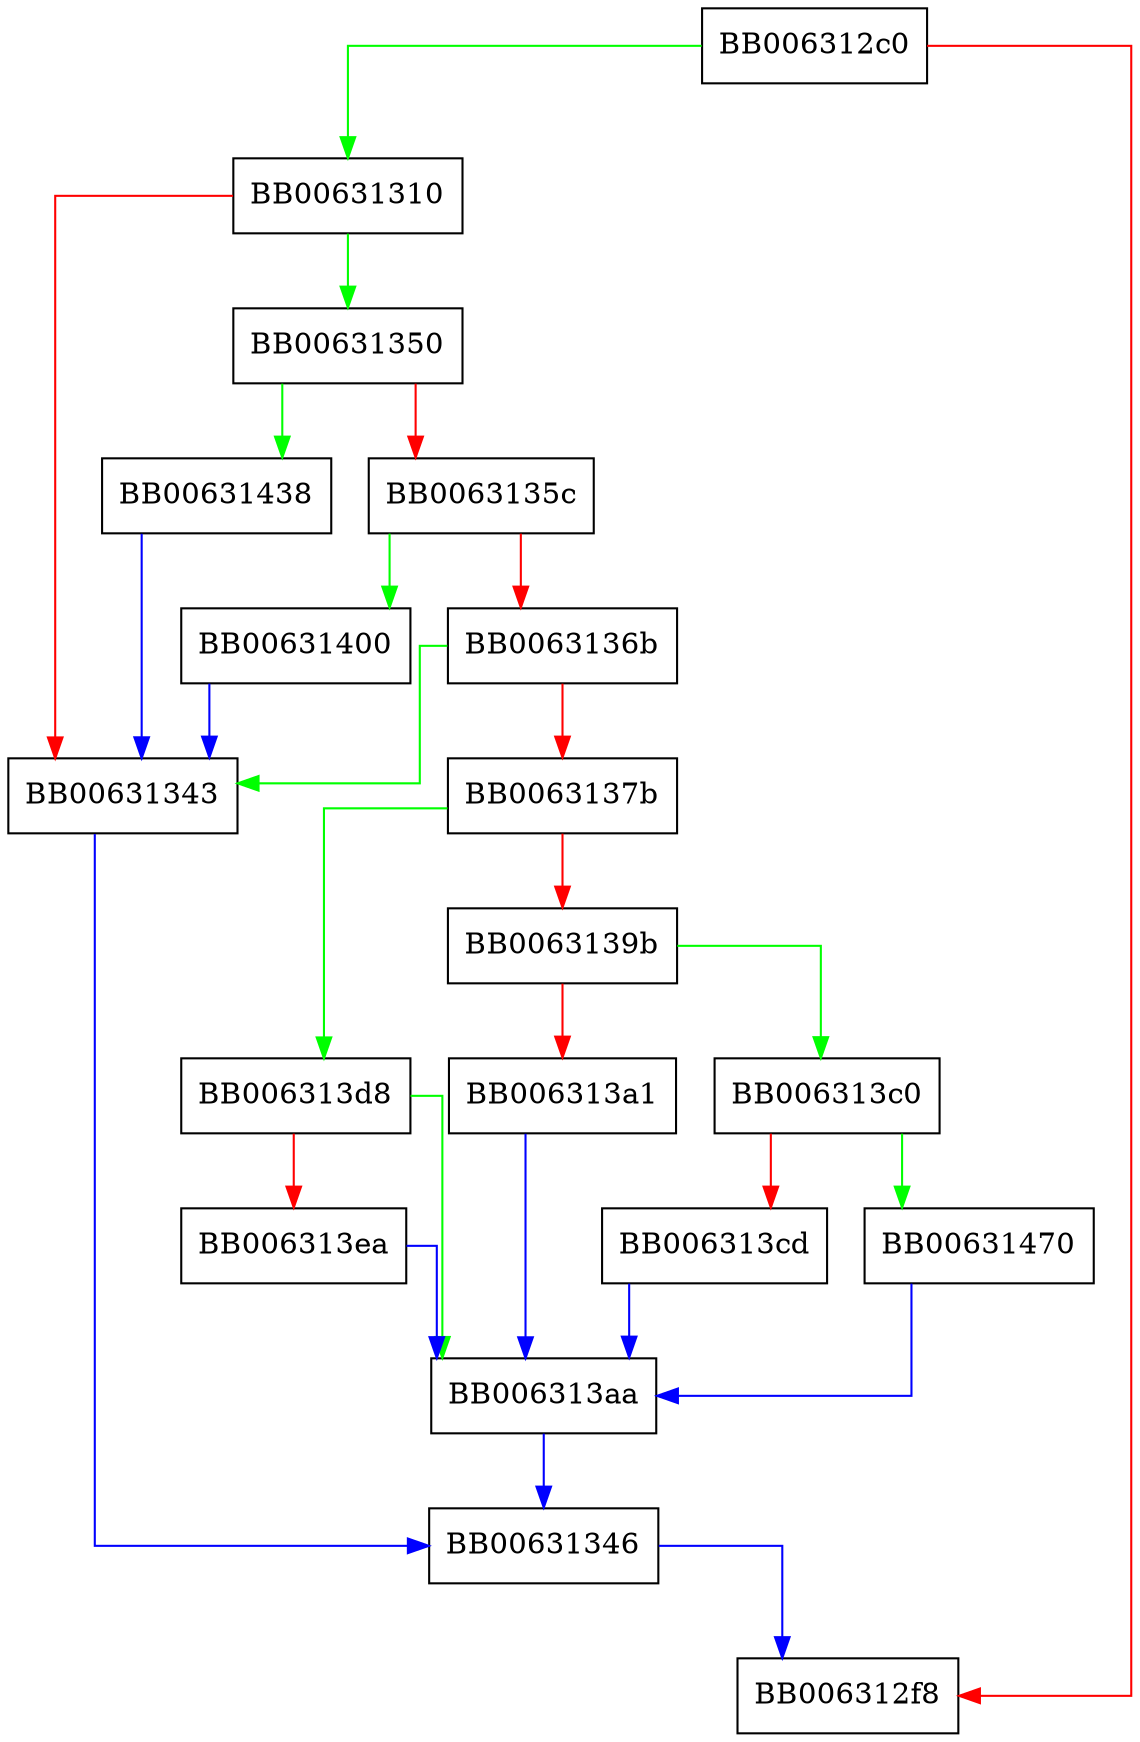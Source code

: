digraph rsa_sig_info_set {
  node [shape="box"];
  graph [splines=ortho];
  BB006312c0 -> BB00631310 [color="green"];
  BB006312c0 -> BB006312f8 [color="red"];
  BB00631310 -> BB00631350 [color="green"];
  BB00631310 -> BB00631343 [color="red"];
  BB00631343 -> BB00631346 [color="blue"];
  BB00631346 -> BB006312f8 [color="blue"];
  BB00631350 -> BB00631438 [color="green"];
  BB00631350 -> BB0063135c [color="red"];
  BB0063135c -> BB00631400 [color="green"];
  BB0063135c -> BB0063136b [color="red"];
  BB0063136b -> BB00631343 [color="green"];
  BB0063136b -> BB0063137b [color="red"];
  BB0063137b -> BB006313d8 [color="green"];
  BB0063137b -> BB0063139b [color="red"];
  BB0063139b -> BB006313c0 [color="green"];
  BB0063139b -> BB006313a1 [color="red"];
  BB006313a1 -> BB006313aa [color="blue"];
  BB006313aa -> BB00631346 [color="blue"];
  BB006313c0 -> BB00631470 [color="green"];
  BB006313c0 -> BB006313cd [color="red"];
  BB006313cd -> BB006313aa [color="blue"];
  BB006313d8 -> BB006313aa [color="green"];
  BB006313d8 -> BB006313ea [color="red"];
  BB006313ea -> BB006313aa [color="blue"];
  BB00631400 -> BB00631343 [color="blue"];
  BB00631438 -> BB00631343 [color="blue"];
  BB00631470 -> BB006313aa [color="blue"];
}